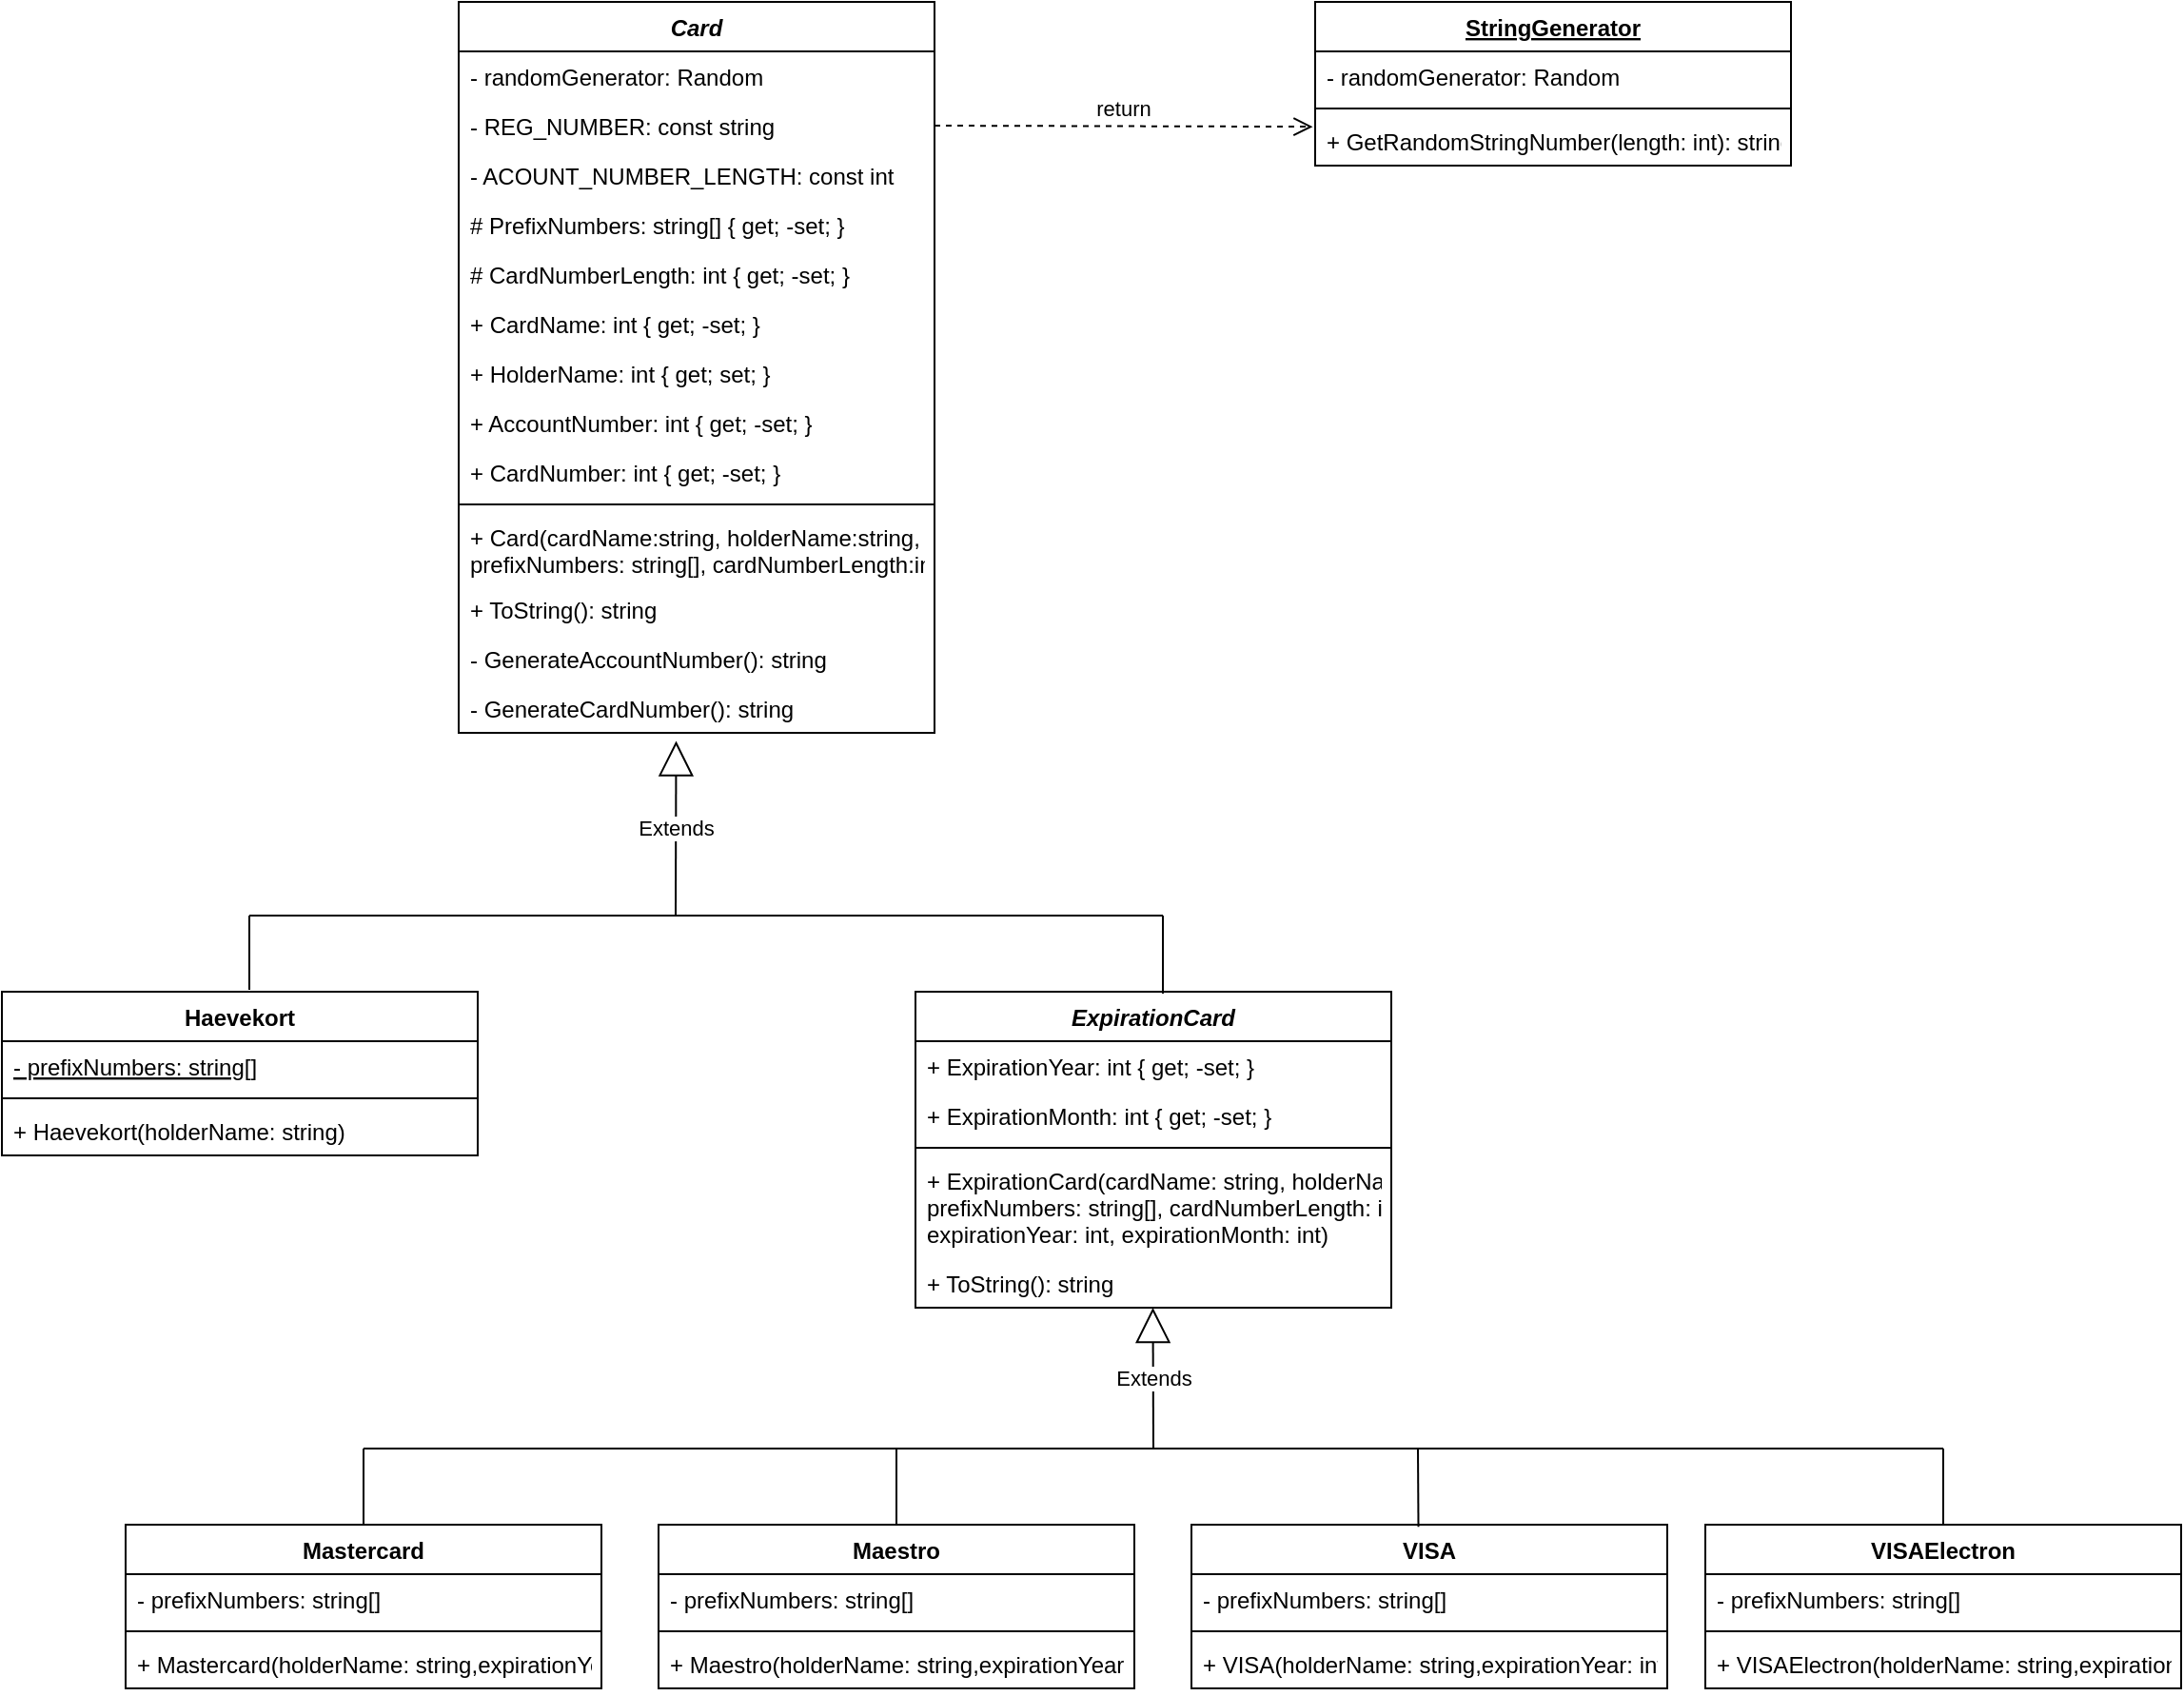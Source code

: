 <mxfile version="14.2.7" type="device"><diagram id="C5RBs43oDa-KdzZeNtuy" name="Page-1"><mxGraphModel dx="2336" dy="2366" grid="1" gridSize="10" guides="1" tooltips="1" connect="1" arrows="1" fold="1" page="1" pageScale="1" pageWidth="827" pageHeight="1169" math="0" shadow="0"><root><mxCell id="WIyWlLk6GJQsqaUBKTNV-0"/><mxCell id="WIyWlLk6GJQsqaUBKTNV-1" parent="WIyWlLk6GJQsqaUBKTNV-0"/><mxCell id="mNyHrFWwtsI9rfvoR0sc-0" value="Card" style="swimlane;fontStyle=3;align=center;verticalAlign=top;childLayout=stackLayout;horizontal=1;startSize=26;horizontalStack=0;resizeParent=1;resizeParentMax=0;resizeLast=0;collapsible=1;marginBottom=0;" vertex="1" parent="WIyWlLk6GJQsqaUBKTNV-1"><mxGeometry x="270" y="-120" width="250" height="384" as="geometry"/></mxCell><mxCell id="mNyHrFWwtsI9rfvoR0sc-51" value="- randomGenerator: Random" style="text;strokeColor=none;fillColor=none;align=left;verticalAlign=top;spacingLeft=4;spacingRight=4;overflow=hidden;rotatable=0;points=[[0,0.5],[1,0.5]];portConstraint=eastwest;" vertex="1" parent="mNyHrFWwtsI9rfvoR0sc-0"><mxGeometry y="26" width="250" height="26" as="geometry"/></mxCell><mxCell id="mNyHrFWwtsI9rfvoR0sc-28" value="- REG_NUMBER: const string" style="text;strokeColor=none;fillColor=none;align=left;verticalAlign=top;spacingLeft=4;spacingRight=4;overflow=hidden;rotatable=0;points=[[0,0.5],[1,0.5]];portConstraint=eastwest;" vertex="1" parent="mNyHrFWwtsI9rfvoR0sc-0"><mxGeometry y="52" width="250" height="26" as="geometry"/></mxCell><mxCell id="mNyHrFWwtsI9rfvoR0sc-29" value="- ACOUNT_NUMBER_LENGTH: const int" style="text;strokeColor=none;fillColor=none;align=left;verticalAlign=top;spacingLeft=4;spacingRight=4;overflow=hidden;rotatable=0;points=[[0,0.5],[1,0.5]];portConstraint=eastwest;" vertex="1" parent="mNyHrFWwtsI9rfvoR0sc-0"><mxGeometry y="78" width="250" height="26" as="geometry"/></mxCell><mxCell id="mNyHrFWwtsI9rfvoR0sc-30" value="# PrefixNumbers: string[] { get; -set; }" style="text;strokeColor=none;fillColor=none;align=left;verticalAlign=top;spacingLeft=4;spacingRight=4;overflow=hidden;rotatable=0;points=[[0,0.5],[1,0.5]];portConstraint=eastwest;" vertex="1" parent="mNyHrFWwtsI9rfvoR0sc-0"><mxGeometry y="104" width="250" height="26" as="geometry"/></mxCell><mxCell id="mNyHrFWwtsI9rfvoR0sc-31" value="# CardNumberLength: int { get; -set; }" style="text;strokeColor=none;fillColor=none;align=left;verticalAlign=top;spacingLeft=4;spacingRight=4;overflow=hidden;rotatable=0;points=[[0,0.5],[1,0.5]];portConstraint=eastwest;" vertex="1" parent="mNyHrFWwtsI9rfvoR0sc-0"><mxGeometry y="130" width="250" height="26" as="geometry"/></mxCell><mxCell id="mNyHrFWwtsI9rfvoR0sc-32" value="+ CardName: int { get; -set; }" style="text;strokeColor=none;fillColor=none;align=left;verticalAlign=top;spacingLeft=4;spacingRight=4;overflow=hidden;rotatable=0;points=[[0,0.5],[1,0.5]];portConstraint=eastwest;" vertex="1" parent="mNyHrFWwtsI9rfvoR0sc-0"><mxGeometry y="156" width="250" height="26" as="geometry"/></mxCell><mxCell id="mNyHrFWwtsI9rfvoR0sc-33" value="+ HolderName: int { get; set; }" style="text;strokeColor=none;fillColor=none;align=left;verticalAlign=top;spacingLeft=4;spacingRight=4;overflow=hidden;rotatable=0;points=[[0,0.5],[1,0.5]];portConstraint=eastwest;" vertex="1" parent="mNyHrFWwtsI9rfvoR0sc-0"><mxGeometry y="182" width="250" height="26" as="geometry"/></mxCell><mxCell id="mNyHrFWwtsI9rfvoR0sc-34" value="+ AccountNumber: int { get; -set; }" style="text;strokeColor=none;fillColor=none;align=left;verticalAlign=top;spacingLeft=4;spacingRight=4;overflow=hidden;rotatable=0;points=[[0,0.5],[1,0.5]];portConstraint=eastwest;" vertex="1" parent="mNyHrFWwtsI9rfvoR0sc-0"><mxGeometry y="208" width="250" height="26" as="geometry"/></mxCell><mxCell id="mNyHrFWwtsI9rfvoR0sc-1" value="+ CardNumber: int { get; -set; }" style="text;strokeColor=none;fillColor=none;align=left;verticalAlign=top;spacingLeft=4;spacingRight=4;overflow=hidden;rotatable=0;points=[[0,0.5],[1,0.5]];portConstraint=eastwest;" vertex="1" parent="mNyHrFWwtsI9rfvoR0sc-0"><mxGeometry y="234" width="250" height="26" as="geometry"/></mxCell><mxCell id="mNyHrFWwtsI9rfvoR0sc-2" value="" style="line;strokeWidth=1;fillColor=none;align=left;verticalAlign=middle;spacingTop=-1;spacingLeft=3;spacingRight=3;rotatable=0;labelPosition=right;points=[];portConstraint=eastwest;" vertex="1" parent="mNyHrFWwtsI9rfvoR0sc-0"><mxGeometry y="260" width="250" height="8" as="geometry"/></mxCell><mxCell id="mNyHrFWwtsI9rfvoR0sc-36" value="+ Card(cardName:string, holderName:string, &#10;prefixNumbers: string[], cardNumberLength:int)" style="text;strokeColor=none;fillColor=none;align=left;verticalAlign=top;spacingLeft=4;spacingRight=4;overflow=hidden;rotatable=0;points=[[0,0.5],[1,0.5]];portConstraint=eastwest;" vertex="1" parent="mNyHrFWwtsI9rfvoR0sc-0"><mxGeometry y="268" width="250" height="38" as="geometry"/></mxCell><mxCell id="mNyHrFWwtsI9rfvoR0sc-37" value="+ ToString(): string" style="text;strokeColor=none;fillColor=none;align=left;verticalAlign=top;spacingLeft=4;spacingRight=4;overflow=hidden;rotatable=0;points=[[0,0.5],[1,0.5]];portConstraint=eastwest;" vertex="1" parent="mNyHrFWwtsI9rfvoR0sc-0"><mxGeometry y="306" width="250" height="26" as="geometry"/></mxCell><mxCell id="mNyHrFWwtsI9rfvoR0sc-38" value="- GenerateAccountNumber(): string" style="text;strokeColor=none;fillColor=none;align=left;verticalAlign=top;spacingLeft=4;spacingRight=4;overflow=hidden;rotatable=0;points=[[0,0.5],[1,0.5]];portConstraint=eastwest;" vertex="1" parent="mNyHrFWwtsI9rfvoR0sc-0"><mxGeometry y="332" width="250" height="26" as="geometry"/></mxCell><mxCell id="mNyHrFWwtsI9rfvoR0sc-35" value="- GenerateCardNumber(): string" style="text;strokeColor=none;fillColor=none;align=left;verticalAlign=top;spacingLeft=4;spacingRight=4;overflow=hidden;rotatable=0;points=[[0,0.5],[1,0.5]];portConstraint=eastwest;" vertex="1" parent="mNyHrFWwtsI9rfvoR0sc-0"><mxGeometry y="358" width="250" height="26" as="geometry"/></mxCell><mxCell id="mNyHrFWwtsI9rfvoR0sc-4" value="ExpirationCard" style="swimlane;fontStyle=3;align=center;verticalAlign=top;childLayout=stackLayout;horizontal=1;startSize=26;horizontalStack=0;resizeParent=1;resizeParentMax=0;resizeLast=0;collapsible=1;marginBottom=0;" vertex="1" parent="WIyWlLk6GJQsqaUBKTNV-1"><mxGeometry x="510" y="400" width="250" height="166" as="geometry"/></mxCell><mxCell id="mNyHrFWwtsI9rfvoR0sc-39" value="+ ExpirationYear: int { get; -set; }" style="text;strokeColor=none;fillColor=none;align=left;verticalAlign=top;spacingLeft=4;spacingRight=4;overflow=hidden;rotatable=0;points=[[0,0.5],[1,0.5]];portConstraint=eastwest;" vertex="1" parent="mNyHrFWwtsI9rfvoR0sc-4"><mxGeometry y="26" width="250" height="26" as="geometry"/></mxCell><mxCell id="mNyHrFWwtsI9rfvoR0sc-5" value="+ ExpirationMonth: int { get; -set; }" style="text;strokeColor=none;fillColor=none;align=left;verticalAlign=top;spacingLeft=4;spacingRight=4;overflow=hidden;rotatable=0;points=[[0,0.5],[1,0.5]];portConstraint=eastwest;" vertex="1" parent="mNyHrFWwtsI9rfvoR0sc-4"><mxGeometry y="52" width="250" height="26" as="geometry"/></mxCell><mxCell id="mNyHrFWwtsI9rfvoR0sc-6" value="" style="line;strokeWidth=1;fillColor=none;align=left;verticalAlign=middle;spacingTop=-1;spacingLeft=3;spacingRight=3;rotatable=0;labelPosition=right;points=[];portConstraint=eastwest;" vertex="1" parent="mNyHrFWwtsI9rfvoR0sc-4"><mxGeometry y="78" width="250" height="8" as="geometry"/></mxCell><mxCell id="mNyHrFWwtsI9rfvoR0sc-40" value="+ ExpirationCard(cardName: string, holderName: string, &#10;prefixNumbers: string[], cardNumberLength: int, &#10;expirationYear: int, expirationMonth: int)" style="text;strokeColor=none;fillColor=none;align=left;verticalAlign=top;spacingLeft=4;spacingRight=4;overflow=hidden;rotatable=0;points=[[0,0.5],[1,0.5]];portConstraint=eastwest;" vertex="1" parent="mNyHrFWwtsI9rfvoR0sc-4"><mxGeometry y="86" width="250" height="54" as="geometry"/></mxCell><mxCell id="mNyHrFWwtsI9rfvoR0sc-7" value="+ ToString(): string" style="text;strokeColor=none;fillColor=none;align=left;verticalAlign=top;spacingLeft=4;spacingRight=4;overflow=hidden;rotatable=0;points=[[0,0.5],[1,0.5]];portConstraint=eastwest;" vertex="1" parent="mNyHrFWwtsI9rfvoR0sc-4"><mxGeometry y="140" width="250" height="26" as="geometry"/></mxCell><mxCell id="mNyHrFWwtsI9rfvoR0sc-8" value="Haevekort" style="swimlane;fontStyle=1;align=center;verticalAlign=top;childLayout=stackLayout;horizontal=1;startSize=26;horizontalStack=0;resizeParent=1;resizeParentMax=0;resizeLast=0;collapsible=1;marginBottom=0;" vertex="1" parent="WIyWlLk6GJQsqaUBKTNV-1"><mxGeometry x="30" y="400" width="250" height="86" as="geometry"/></mxCell><mxCell id="mNyHrFWwtsI9rfvoR0sc-9" value="- prefixNumbers: string[]" style="text;strokeColor=none;fillColor=none;align=left;verticalAlign=top;spacingLeft=4;spacingRight=4;overflow=hidden;rotatable=0;points=[[0,0.5],[1,0.5]];portConstraint=eastwest;fontStyle=4" vertex="1" parent="mNyHrFWwtsI9rfvoR0sc-8"><mxGeometry y="26" width="250" height="26" as="geometry"/></mxCell><mxCell id="mNyHrFWwtsI9rfvoR0sc-10" value="" style="line;strokeWidth=1;fillColor=none;align=left;verticalAlign=middle;spacingTop=-1;spacingLeft=3;spacingRight=3;rotatable=0;labelPosition=right;points=[];portConstraint=eastwest;" vertex="1" parent="mNyHrFWwtsI9rfvoR0sc-8"><mxGeometry y="52" width="250" height="8" as="geometry"/></mxCell><mxCell id="mNyHrFWwtsI9rfvoR0sc-11" value="+ Haevekort(holderName: string)" style="text;strokeColor=none;fillColor=none;align=left;verticalAlign=top;spacingLeft=4;spacingRight=4;overflow=hidden;rotatable=0;points=[[0,0.5],[1,0.5]];portConstraint=eastwest;" vertex="1" parent="mNyHrFWwtsI9rfvoR0sc-8"><mxGeometry y="60" width="250" height="26" as="geometry"/></mxCell><mxCell id="mNyHrFWwtsI9rfvoR0sc-12" value="Maestro" style="swimlane;fontStyle=1;align=center;verticalAlign=top;childLayout=stackLayout;horizontal=1;startSize=26;horizontalStack=0;resizeParent=1;resizeParentMax=0;resizeLast=0;collapsible=1;marginBottom=0;" vertex="1" parent="WIyWlLk6GJQsqaUBKTNV-1"><mxGeometry x="375" y="680" width="250" height="86" as="geometry"/></mxCell><mxCell id="mNyHrFWwtsI9rfvoR0sc-13" value="- prefixNumbers: string[]" style="text;strokeColor=none;fillColor=none;align=left;verticalAlign=top;spacingLeft=4;spacingRight=4;overflow=hidden;rotatable=0;points=[[0,0.5],[1,0.5]];portConstraint=eastwest;" vertex="1" parent="mNyHrFWwtsI9rfvoR0sc-12"><mxGeometry y="26" width="250" height="26" as="geometry"/></mxCell><mxCell id="mNyHrFWwtsI9rfvoR0sc-14" value="" style="line;strokeWidth=1;fillColor=none;align=left;verticalAlign=middle;spacingTop=-1;spacingLeft=3;spacingRight=3;rotatable=0;labelPosition=right;points=[];portConstraint=eastwest;" vertex="1" parent="mNyHrFWwtsI9rfvoR0sc-12"><mxGeometry y="52" width="250" height="8" as="geometry"/></mxCell><mxCell id="mNyHrFWwtsI9rfvoR0sc-15" value="+ Maestro(holderName: string,expirationYear: int, expirationMonth: int)" style="text;strokeColor=none;fillColor=none;align=left;verticalAlign=top;spacingLeft=4;spacingRight=4;overflow=hidden;rotatable=0;points=[[0,0.5],[1,0.5]];portConstraint=eastwest;" vertex="1" parent="mNyHrFWwtsI9rfvoR0sc-12"><mxGeometry y="60" width="250" height="26" as="geometry"/></mxCell><mxCell id="mNyHrFWwtsI9rfvoR0sc-16" value="Mastercard" style="swimlane;fontStyle=1;align=center;verticalAlign=top;childLayout=stackLayout;horizontal=1;startSize=26;horizontalStack=0;resizeParent=1;resizeParentMax=0;resizeLast=0;collapsible=1;marginBottom=0;" vertex="1" parent="WIyWlLk6GJQsqaUBKTNV-1"><mxGeometry x="95" y="680" width="250" height="86" as="geometry"/></mxCell><mxCell id="mNyHrFWwtsI9rfvoR0sc-17" value="- prefixNumbers: string[]" style="text;strokeColor=none;fillColor=none;align=left;verticalAlign=top;spacingLeft=4;spacingRight=4;overflow=hidden;rotatable=0;points=[[0,0.5],[1,0.5]];portConstraint=eastwest;" vertex="1" parent="mNyHrFWwtsI9rfvoR0sc-16"><mxGeometry y="26" width="250" height="26" as="geometry"/></mxCell><mxCell id="mNyHrFWwtsI9rfvoR0sc-18" value="" style="line;strokeWidth=1;fillColor=none;align=left;verticalAlign=middle;spacingTop=-1;spacingLeft=3;spacingRight=3;rotatable=0;labelPosition=right;points=[];portConstraint=eastwest;" vertex="1" parent="mNyHrFWwtsI9rfvoR0sc-16"><mxGeometry y="52" width="250" height="8" as="geometry"/></mxCell><mxCell id="mNyHrFWwtsI9rfvoR0sc-19" value="+ Mastercard(holderName: string,expirationYear: int, expirationMonth: int)" style="text;strokeColor=none;fillColor=none;align=left;verticalAlign=top;spacingLeft=4;spacingRight=4;overflow=hidden;rotatable=0;points=[[0,0.5],[1,0.5]];portConstraint=eastwest;" vertex="1" parent="mNyHrFWwtsI9rfvoR0sc-16"><mxGeometry y="60" width="250" height="26" as="geometry"/></mxCell><mxCell id="mNyHrFWwtsI9rfvoR0sc-20" value="VISA&#10;" style="swimlane;fontStyle=1;align=center;verticalAlign=top;childLayout=stackLayout;horizontal=1;startSize=26;horizontalStack=0;resizeParent=1;resizeParentMax=0;resizeLast=0;collapsible=1;marginBottom=0;" vertex="1" parent="WIyWlLk6GJQsqaUBKTNV-1"><mxGeometry x="655" y="680" width="250" height="86" as="geometry"/></mxCell><mxCell id="mNyHrFWwtsI9rfvoR0sc-21" value="- prefixNumbers: string[]" style="text;strokeColor=none;fillColor=none;align=left;verticalAlign=top;spacingLeft=4;spacingRight=4;overflow=hidden;rotatable=0;points=[[0,0.5],[1,0.5]];portConstraint=eastwest;" vertex="1" parent="mNyHrFWwtsI9rfvoR0sc-20"><mxGeometry y="26" width="250" height="26" as="geometry"/></mxCell><mxCell id="mNyHrFWwtsI9rfvoR0sc-22" value="" style="line;strokeWidth=1;fillColor=none;align=left;verticalAlign=middle;spacingTop=-1;spacingLeft=3;spacingRight=3;rotatable=0;labelPosition=right;points=[];portConstraint=eastwest;" vertex="1" parent="mNyHrFWwtsI9rfvoR0sc-20"><mxGeometry y="52" width="250" height="8" as="geometry"/></mxCell><mxCell id="mNyHrFWwtsI9rfvoR0sc-23" value="+ VISA(holderName: string,expirationYear: int, expirationMonth: int)" style="text;strokeColor=none;fillColor=none;align=left;verticalAlign=top;spacingLeft=4;spacingRight=4;overflow=hidden;rotatable=0;points=[[0,0.5],[1,0.5]];portConstraint=eastwest;" vertex="1" parent="mNyHrFWwtsI9rfvoR0sc-20"><mxGeometry y="60" width="250" height="26" as="geometry"/></mxCell><mxCell id="mNyHrFWwtsI9rfvoR0sc-24" value="VISAElectron" style="swimlane;fontStyle=1;align=center;verticalAlign=top;childLayout=stackLayout;horizontal=1;startSize=26;horizontalStack=0;resizeParent=1;resizeParentMax=0;resizeLast=0;collapsible=1;marginBottom=0;" vertex="1" parent="WIyWlLk6GJQsqaUBKTNV-1"><mxGeometry x="925" y="680" width="250" height="86" as="geometry"/></mxCell><mxCell id="mNyHrFWwtsI9rfvoR0sc-25" value="- prefixNumbers: string[]" style="text;strokeColor=none;fillColor=none;align=left;verticalAlign=top;spacingLeft=4;spacingRight=4;overflow=hidden;rotatable=0;points=[[0,0.5],[1,0.5]];portConstraint=eastwest;" vertex="1" parent="mNyHrFWwtsI9rfvoR0sc-24"><mxGeometry y="26" width="250" height="26" as="geometry"/></mxCell><mxCell id="mNyHrFWwtsI9rfvoR0sc-26" value="" style="line;strokeWidth=1;fillColor=none;align=left;verticalAlign=middle;spacingTop=-1;spacingLeft=3;spacingRight=3;rotatable=0;labelPosition=right;points=[];portConstraint=eastwest;" vertex="1" parent="mNyHrFWwtsI9rfvoR0sc-24"><mxGeometry y="52" width="250" height="8" as="geometry"/></mxCell><mxCell id="mNyHrFWwtsI9rfvoR0sc-27" value="+ VISAElectron(holderName: string,expirationYear: int, expirationMonth: int)" style="text;strokeColor=none;fillColor=none;align=left;verticalAlign=top;spacingLeft=4;spacingRight=4;overflow=hidden;rotatable=0;points=[[0,0.5],[1,0.5]];portConstraint=eastwest;" vertex="1" parent="mNyHrFWwtsI9rfvoR0sc-24"><mxGeometry y="60" width="250" height="26" as="geometry"/></mxCell><mxCell id="mNyHrFWwtsI9rfvoR0sc-41" value="Extends" style="endArrow=block;endSize=16;endFill=0;html=1;entryX=0.457;entryY=1.163;entryDx=0;entryDy=0;entryPerimeter=0;" edge="1" parent="WIyWlLk6GJQsqaUBKTNV-1" target="mNyHrFWwtsI9rfvoR0sc-35"><mxGeometry width="160" relative="1" as="geometry"><mxPoint x="384" y="360" as="sourcePoint"/><mxPoint x="450" y="390" as="targetPoint"/></mxGeometry></mxCell><mxCell id="mNyHrFWwtsI9rfvoR0sc-42" value="Extends" style="endArrow=block;endSize=16;endFill=0;html=1;entryX=0.457;entryY=1.163;entryDx=0;entryDy=0;entryPerimeter=0;" edge="1" parent="WIyWlLk6GJQsqaUBKTNV-1"><mxGeometry width="160" relative="1" as="geometry"><mxPoint x="635" y="640" as="sourcePoint"/><mxPoint x="634.75" y="565.998" as="targetPoint"/></mxGeometry></mxCell><mxCell id="mNyHrFWwtsI9rfvoR0sc-43" value="" style="endArrow=none;html=1;" edge="1" parent="WIyWlLk6GJQsqaUBKTNV-1"><mxGeometry width="50" height="50" relative="1" as="geometry"><mxPoint x="220" y="640" as="sourcePoint"/><mxPoint x="1050" y="640" as="targetPoint"/></mxGeometry></mxCell><mxCell id="mNyHrFWwtsI9rfvoR0sc-44" value="" style="endArrow=none;html=1;exitX=0.5;exitY=0;exitDx=0;exitDy=0;" edge="1" parent="WIyWlLk6GJQsqaUBKTNV-1" source="mNyHrFWwtsI9rfvoR0sc-16"><mxGeometry width="50" height="50" relative="1" as="geometry"><mxPoint x="110" y="650" as="sourcePoint"/><mxPoint x="220" y="640" as="targetPoint"/></mxGeometry></mxCell><mxCell id="mNyHrFWwtsI9rfvoR0sc-45" value="" style="endArrow=none;html=1;exitX=0.5;exitY=0;exitDx=0;exitDy=0;" edge="1" parent="WIyWlLk6GJQsqaUBKTNV-1" source="mNyHrFWwtsI9rfvoR0sc-12"><mxGeometry width="50" height="50" relative="1" as="geometry"><mxPoint x="360" y="610" as="sourcePoint"/><mxPoint x="500" y="640" as="targetPoint"/></mxGeometry></mxCell><mxCell id="mNyHrFWwtsI9rfvoR0sc-46" value="" style="endArrow=none;html=1;exitX=0.477;exitY=0.013;exitDx=0;exitDy=0;exitPerimeter=0;" edge="1" parent="WIyWlLk6GJQsqaUBKTNV-1" source="mNyHrFWwtsI9rfvoR0sc-20"><mxGeometry width="50" height="50" relative="1" as="geometry"><mxPoint x="780" y="650" as="sourcePoint"/><mxPoint x="774" y="640" as="targetPoint"/></mxGeometry></mxCell><mxCell id="mNyHrFWwtsI9rfvoR0sc-47" value="" style="endArrow=none;html=1;exitX=0.5;exitY=0;exitDx=0;exitDy=0;" edge="1" parent="WIyWlLk6GJQsqaUBKTNV-1" source="mNyHrFWwtsI9rfvoR0sc-24"><mxGeometry width="50" height="50" relative="1" as="geometry"><mxPoint x="920" y="580" as="sourcePoint"/><mxPoint x="1050" y="640" as="targetPoint"/></mxGeometry></mxCell><mxCell id="mNyHrFWwtsI9rfvoR0sc-48" value="" style="endArrow=none;html=1;" edge="1" parent="WIyWlLk6GJQsqaUBKTNV-1"><mxGeometry width="50" height="50" relative="1" as="geometry"><mxPoint x="160" y="360" as="sourcePoint"/><mxPoint x="640" y="360" as="targetPoint"/></mxGeometry></mxCell><mxCell id="mNyHrFWwtsI9rfvoR0sc-49" value="" style="endArrow=none;html=1;" edge="1" parent="WIyWlLk6GJQsqaUBKTNV-1"><mxGeometry width="50" height="50" relative="1" as="geometry"><mxPoint x="160" y="399" as="sourcePoint"/><mxPoint x="160" y="360" as="targetPoint"/></mxGeometry></mxCell><mxCell id="mNyHrFWwtsI9rfvoR0sc-50" value="" style="endArrow=none;html=1;" edge="1" parent="WIyWlLk6GJQsqaUBKTNV-1"><mxGeometry width="50" height="50" relative="1" as="geometry"><mxPoint x="640" y="401" as="sourcePoint"/><mxPoint x="640" y="360" as="targetPoint"/></mxGeometry></mxCell><mxCell id="mNyHrFWwtsI9rfvoR0sc-52" value="StringGenerator" style="swimlane;fontStyle=5;align=center;verticalAlign=top;childLayout=stackLayout;horizontal=1;startSize=26;horizontalStack=0;resizeParent=1;resizeParentMax=0;resizeLast=0;collapsible=1;marginBottom=0;" vertex="1" parent="WIyWlLk6GJQsqaUBKTNV-1"><mxGeometry x="720" y="-120" width="250" height="86" as="geometry"/></mxCell><mxCell id="mNyHrFWwtsI9rfvoR0sc-53" value="- randomGenerator: Random" style="text;strokeColor=none;fillColor=none;align=left;verticalAlign=top;spacingLeft=4;spacingRight=4;overflow=hidden;rotatable=0;points=[[0,0.5],[1,0.5]];portConstraint=eastwest;" vertex="1" parent="mNyHrFWwtsI9rfvoR0sc-52"><mxGeometry y="26" width="250" height="26" as="geometry"/></mxCell><mxCell id="mNyHrFWwtsI9rfvoR0sc-55" value="" style="line;strokeWidth=1;fillColor=none;align=left;verticalAlign=middle;spacingTop=-1;spacingLeft=3;spacingRight=3;rotatable=0;labelPosition=right;points=[];portConstraint=eastwest;" vertex="1" parent="mNyHrFWwtsI9rfvoR0sc-52"><mxGeometry y="52" width="250" height="8" as="geometry"/></mxCell><mxCell id="mNyHrFWwtsI9rfvoR0sc-57" value="+ GetRandomStringNumber(length: int): string" style="text;strokeColor=none;fillColor=none;align=left;verticalAlign=top;spacingLeft=4;spacingRight=4;overflow=hidden;rotatable=0;points=[[0,0.5],[1,0.5]];portConstraint=eastwest;" vertex="1" parent="mNyHrFWwtsI9rfvoR0sc-52"><mxGeometry y="60" width="250" height="26" as="geometry"/></mxCell><mxCell id="mNyHrFWwtsI9rfvoR0sc-61" value="return" style="html=1;verticalAlign=bottom;endArrow=open;dashed=1;endSize=8;exitX=1;exitY=0.5;exitDx=0;exitDy=0;entryX=-0.005;entryY=0.214;entryDx=0;entryDy=0;entryPerimeter=0;" edge="1" parent="WIyWlLk6GJQsqaUBKTNV-1" source="mNyHrFWwtsI9rfvoR0sc-28" target="mNyHrFWwtsI9rfvoR0sc-57"><mxGeometry relative="1" as="geometry"><mxPoint x="750" y="-20" as="sourcePoint"/><mxPoint x="670" y="-20" as="targetPoint"/></mxGeometry></mxCell></root></mxGraphModel></diagram></mxfile>